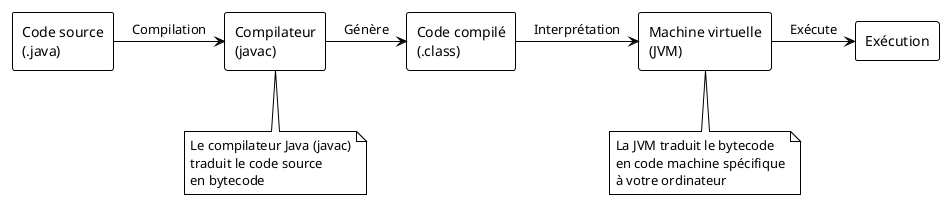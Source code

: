 @startuml
!theme plain

rectangle "Code source\n(.java)" as source
rectangle "Compilateur\n(javac)" as compiler
rectangle "Code compilé\n(.class)" as bytecode
rectangle "Machine virtuelle\n(JVM)" as jvm
rectangle "Exécution" as execution

source -right-> compiler : Compilation
compiler -right-> bytecode : Génère
bytecode -right-> jvm : Interprétation
jvm -right-> execution : Exécute

note bottom of compiler
    Le compilateur Java (javac)
    traduit le code source
    en bytecode
end note

note bottom of jvm
    La JVM traduit le bytecode
    en code machine spécifique
    à votre ordinateur
end note
@enduml
